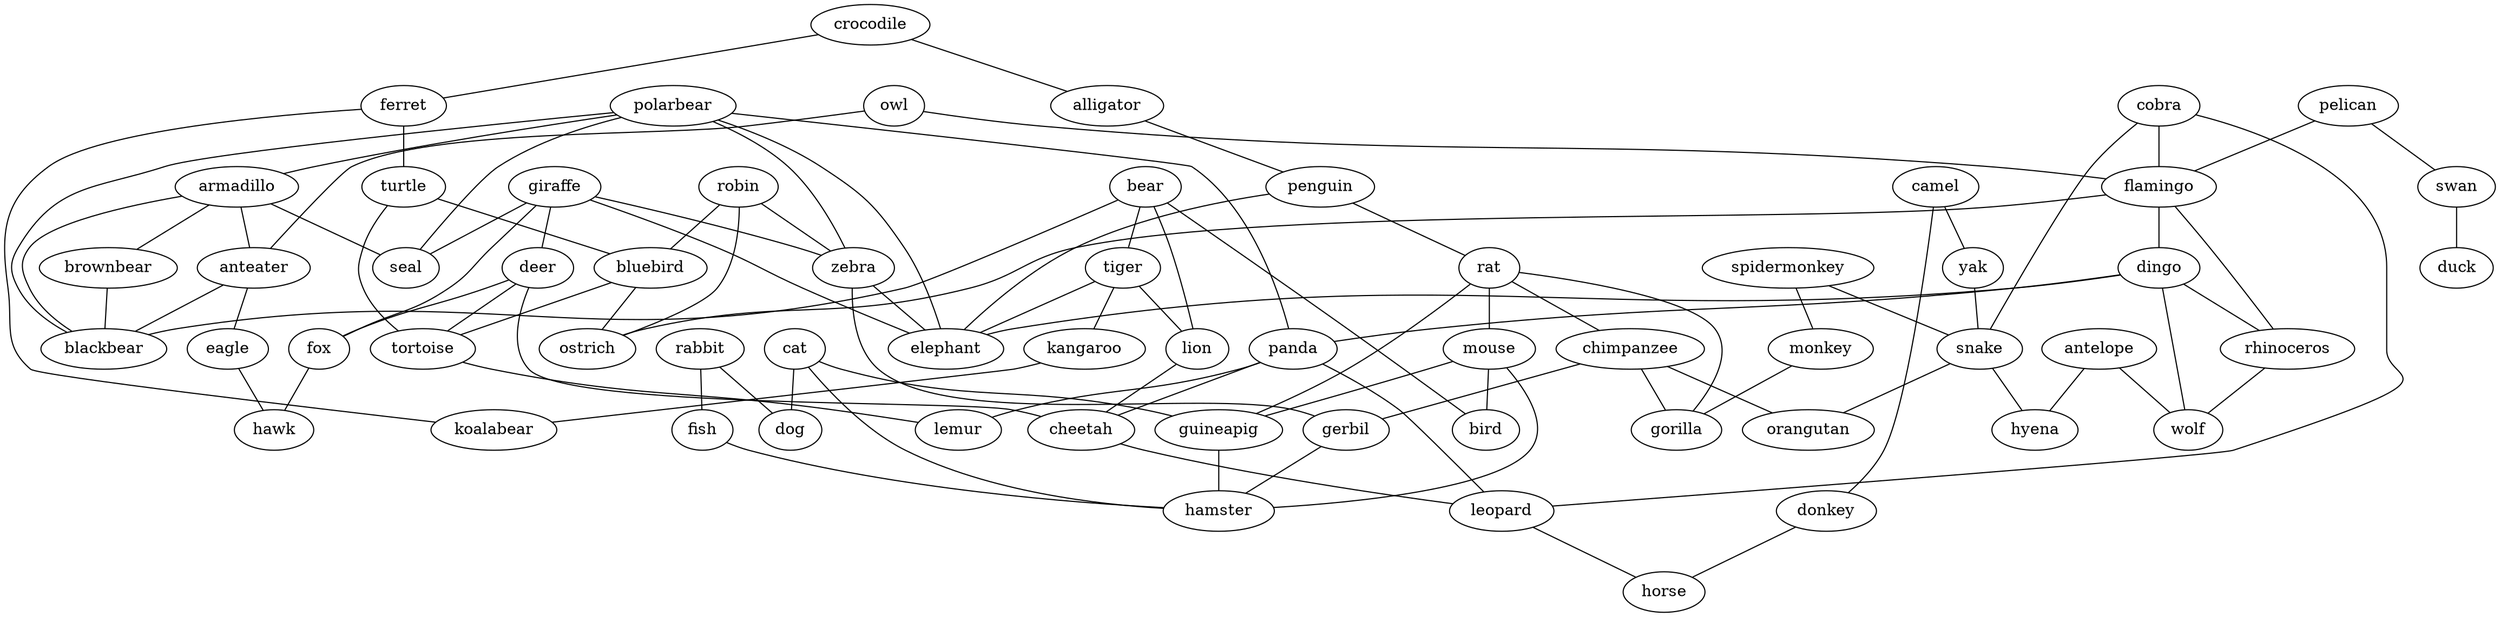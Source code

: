 strict graph G {
pelican;
antelope;
swan;
camel;
cobra;
spidermonkey;
crocodile;
duck;
owl;
monkey;
alligator;
polarbear;
yak;
bear;
tiger;
ferret;
giraffe;
armadillo;
snake;
rabbit;
penguin;
flamingo;
dingo;
lion;
cat;
robin;
turtle;
donkey;
fish;
deer;
rat;
zebra;
anteater;
seal;
mouse;
panda;
fox;
rhinoceros;
guineapig;
elephant;
cheetah;
bird;
brownbear;
eagle;
kangaroo;
leopard;
horse;
chimpanzee;
hawk;
bluebird;
gerbil;
koalabear;
tortoise;
lemur;
dog;
ostrich;
hyena;
gorilla;
blackbear;
wolf;
hamster;
orangutan;
pelican -- swan  [weight=1];
pelican -- flamingo  [weight=1];
antelope -- hyena  [weight=1];
antelope -- wolf  [weight=1];
swan -- duck  [weight=1];
camel -- donkey  [weight=1];
camel -- yak  [weight=1];
cobra -- flamingo  [weight=1];
cobra -- leopard  [weight=1];
cobra -- snake  [weight=1];
spidermonkey -- snake  [weight=1];
spidermonkey -- monkey  [weight=1];
crocodile -- alligator  [weight=1];
crocodile -- ferret  [weight=1];
owl -- flamingo  [weight=1];
owl -- anteater  [weight=1];
monkey -- gorilla  [weight=1];
alligator -- penguin  [weight=1];
polarbear -- seal  [weight=1];
polarbear -- blackbear  [weight=1];
polarbear -- armadillo  [weight=1];
polarbear -- zebra  [weight=1];
polarbear -- elephant  [weight=1];
polarbear -- panda  [weight=1];
yak -- snake  [weight=1];
bear -- lion  [weight=1];
bear -- tiger  [weight=1];
bear -- blackbear  [weight=1];
bear -- bird  [weight=1];
tiger -- kangaroo  [weight=1];
tiger -- lion  [weight=1];
tiger -- elephant  [weight=1];
ferret -- turtle  [weight=1];
ferret -- koalabear  [weight=1];
giraffe -- deer  [weight=1];
giraffe -- seal  [weight=1];
giraffe -- fox  [weight=1];
giraffe -- zebra  [weight=1];
giraffe -- elephant  [weight=1];
armadillo -- blackbear  [weight=1];
armadillo -- anteater  [weight=1];
armadillo -- seal  [weight=1];
armadillo -- brownbear  [weight=1];
snake -- orangutan  [weight=1];
snake -- hyena  [weight=1];
rabbit -- fish  [weight=1];
rabbit -- dog  [weight=1];
penguin -- rat  [weight=1];
penguin -- elephant  [weight=1];
flamingo -- dingo  [weight=1];
flamingo -- ostrich  [weight=1];
flamingo -- rhinoceros  [weight=1];
dingo -- rhinoceros  [weight=1];
dingo -- wolf  [weight=1];
dingo -- elephant  [weight=1];
dingo -- panda  [weight=1];
lion -- cheetah  [weight=1];
cat -- guineapig  [weight=1];
cat -- dog  [weight=1];
cat -- hamster  [weight=1];
robin -- ostrich  [weight=1];
robin -- zebra  [weight=1];
robin -- bluebird  [weight=1];
turtle -- bluebird  [weight=1];
turtle -- tortoise  [weight=1];
donkey -- horse  [weight=1];
fish -- hamster  [weight=1];
deer -- fox  [weight=1];
deer -- tortoise  [weight=1];
deer -- cheetah  [weight=1];
rat -- chimpanzee  [weight=1];
rat -- gorilla  [weight=1];
rat -- guineapig  [weight=1];
rat -- mouse  [weight=1];
zebra -- gerbil  [weight=1];
zebra -- elephant  [weight=1];
anteater -- eagle  [weight=1];
anteater -- blackbear  [weight=1];
mouse -- guineapig  [weight=1];
mouse -- bird  [weight=1];
mouse -- hamster  [weight=1];
panda -- lemur  [weight=1];
panda -- leopard  [weight=1];
panda -- cheetah  [weight=1];
fox -- hawk  [weight=1];
rhinoceros -- wolf  [weight=1];
guineapig -- hamster  [weight=1];
cheetah -- leopard  [weight=1];
brownbear -- blackbear  [weight=1];
eagle -- hawk  [weight=1];
kangaroo -- koalabear  [weight=1];
leopard -- horse  [weight=1];
chimpanzee -- gerbil  [weight=1];
chimpanzee -- orangutan  [weight=1];
chimpanzee -- gorilla  [weight=1];
bluebird -- tortoise  [weight=1];
bluebird -- ostrich  [weight=1];
gerbil -- hamster  [weight=1];
tortoise -- lemur  [weight=1];
}
